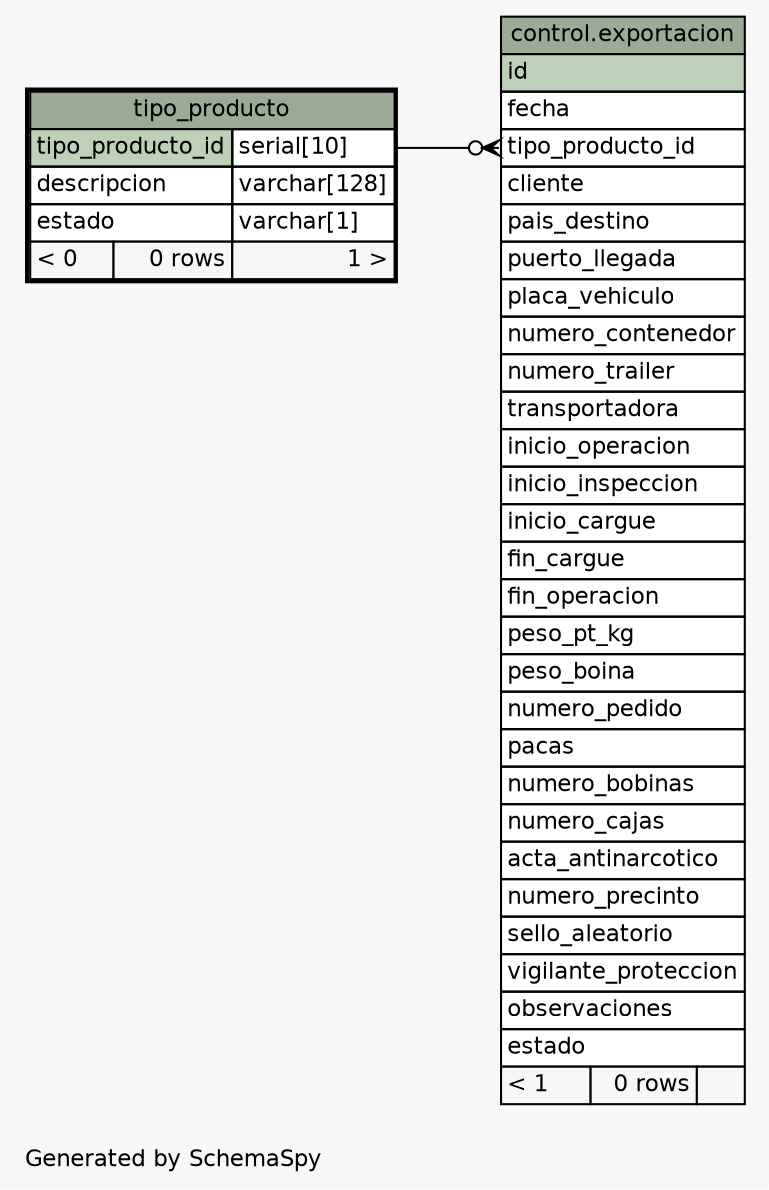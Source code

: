 // dot 2.26.3 on Linux 3.2.0-4-686-pae
// SchemaSpy rev 590
digraph "oneDegreeRelationshipsDiagram" {
  graph [
    rankdir="RL"
    bgcolor="#f7f7f7"
    label="\nGenerated by SchemaSpy"
    labeljust="l"
    nodesep="0.18"
    ranksep="0.46"
    fontname="Helvetica"
    fontsize="11"
  ];
  node [
    fontname="Helvetica"
    fontsize="11"
    shape="plaintext"
  ];
  edge [
    arrowsize="0.8"
  ];
  "control.exportacion":"tipo_producto_id":w -> "tipo_producto":"tipo_producto_id.type":e [arrowhead=none dir=back arrowtail=crowodot];
  "control.exportacion" [
    label=<
    <TABLE BORDER="0" CELLBORDER="1" CELLSPACING="0" BGCOLOR="#ffffff">
      <TR><TD COLSPAN="3" BGCOLOR="#9bab96" ALIGN="CENTER">control.exportacion</TD></TR>
      <TR><TD PORT="id" COLSPAN="3" BGCOLOR="#bed1b8" ALIGN="LEFT">id</TD></TR>
      <TR><TD PORT="fecha" COLSPAN="3" ALIGN="LEFT">fecha</TD></TR>
      <TR><TD PORT="tipo_producto_id" COLSPAN="3" ALIGN="LEFT">tipo_producto_id</TD></TR>
      <TR><TD PORT="cliente" COLSPAN="3" ALIGN="LEFT">cliente</TD></TR>
      <TR><TD PORT="pais_destino" COLSPAN="3" ALIGN="LEFT">pais_destino</TD></TR>
      <TR><TD PORT="puerto_llegada" COLSPAN="3" ALIGN="LEFT">puerto_llegada</TD></TR>
      <TR><TD PORT="placa_vehiculo" COLSPAN="3" ALIGN="LEFT">placa_vehiculo</TD></TR>
      <TR><TD PORT="numero_contenedor" COLSPAN="3" ALIGN="LEFT">numero_contenedor</TD></TR>
      <TR><TD PORT="numero_trailer" COLSPAN="3" ALIGN="LEFT">numero_trailer</TD></TR>
      <TR><TD PORT="transportadora" COLSPAN="3" ALIGN="LEFT">transportadora</TD></TR>
      <TR><TD PORT="inicio_operacion" COLSPAN="3" ALIGN="LEFT">inicio_operacion</TD></TR>
      <TR><TD PORT="inicio_inspeccion" COLSPAN="3" ALIGN="LEFT">inicio_inspeccion</TD></TR>
      <TR><TD PORT="inicio_cargue" COLSPAN="3" ALIGN="LEFT">inicio_cargue</TD></TR>
      <TR><TD PORT="fin_cargue" COLSPAN="3" ALIGN="LEFT">fin_cargue</TD></TR>
      <TR><TD PORT="fin_operacion" COLSPAN="3" ALIGN="LEFT">fin_operacion</TD></TR>
      <TR><TD PORT="peso_pt_kg" COLSPAN="3" ALIGN="LEFT">peso_pt_kg</TD></TR>
      <TR><TD PORT="peso_boina" COLSPAN="3" ALIGN="LEFT">peso_boina</TD></TR>
      <TR><TD PORT="numero_pedido" COLSPAN="3" ALIGN="LEFT">numero_pedido</TD></TR>
      <TR><TD PORT="pacas" COLSPAN="3" ALIGN="LEFT">pacas</TD></TR>
      <TR><TD PORT="numero_bobinas" COLSPAN="3" ALIGN="LEFT">numero_bobinas</TD></TR>
      <TR><TD PORT="numero_cajas" COLSPAN="3" ALIGN="LEFT">numero_cajas</TD></TR>
      <TR><TD PORT="acta_antinarcotico" COLSPAN="3" ALIGN="LEFT">acta_antinarcotico</TD></TR>
      <TR><TD PORT="numero_precinto" COLSPAN="3" ALIGN="LEFT">numero_precinto</TD></TR>
      <TR><TD PORT="sello_aleatorio" COLSPAN="3" ALIGN="LEFT">sello_aleatorio</TD></TR>
      <TR><TD PORT="vigilante_proteccion" COLSPAN="3" ALIGN="LEFT">vigilante_proteccion</TD></TR>
      <TR><TD PORT="observaciones" COLSPAN="3" ALIGN="LEFT">observaciones</TD></TR>
      <TR><TD PORT="estado" COLSPAN="3" ALIGN="LEFT">estado</TD></TR>
      <TR><TD ALIGN="LEFT" BGCOLOR="#f7f7f7">&lt; 1</TD><TD ALIGN="RIGHT" BGCOLOR="#f7f7f7">0 rows</TD><TD ALIGN="RIGHT" BGCOLOR="#f7f7f7">  </TD></TR>
    </TABLE>>
    URL="../../control/tables/exportacion.html"
    tooltip="control.exportacion"
  ];
  "tipo_producto" [
    label=<
    <TABLE BORDER="2" CELLBORDER="1" CELLSPACING="0" BGCOLOR="#ffffff">
      <TR><TD COLSPAN="3" BGCOLOR="#9bab96" ALIGN="CENTER">tipo_producto</TD></TR>
      <TR><TD PORT="tipo_producto_id" COLSPAN="2" BGCOLOR="#bed1b8" ALIGN="LEFT">tipo_producto_id</TD><TD PORT="tipo_producto_id.type" ALIGN="LEFT">serial[10]</TD></TR>
      <TR><TD PORT="descripcion" COLSPAN="2" ALIGN="LEFT">descripcion</TD><TD PORT="descripcion.type" ALIGN="LEFT">varchar[128]</TD></TR>
      <TR><TD PORT="estado" COLSPAN="2" ALIGN="LEFT">estado</TD><TD PORT="estado.type" ALIGN="LEFT">varchar[1]</TD></TR>
      <TR><TD ALIGN="LEFT" BGCOLOR="#f7f7f7">&lt; 0</TD><TD ALIGN="RIGHT" BGCOLOR="#f7f7f7">0 rows</TD><TD ALIGN="RIGHT" BGCOLOR="#f7f7f7">1 &gt;</TD></TR>
    </TABLE>>
    URL="tipo_producto.html"
    tooltip="tipo_producto"
  ];
}

